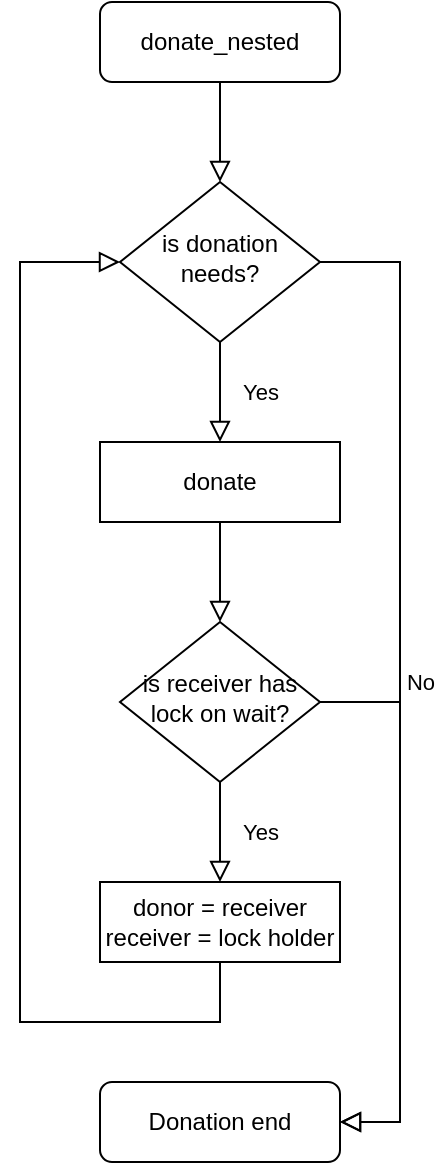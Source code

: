 <mxfile version="13.7.9" type="device"><diagram id="C5RBs43oDa-KdzZeNtuy" name="Page-1"><mxGraphModel dx="1422" dy="760" grid="1" gridSize="10" guides="1" tooltips="1" connect="1" arrows="1" fold="1" page="1" pageScale="1" pageWidth="827" pageHeight="1169" math="0" shadow="0"><root><mxCell id="WIyWlLk6GJQsqaUBKTNV-0"/><mxCell id="WIyWlLk6GJQsqaUBKTNV-1" parent="WIyWlLk6GJQsqaUBKTNV-0"/><mxCell id="WIyWlLk6GJQsqaUBKTNV-2" value="" style="rounded=0;html=1;jettySize=auto;orthogonalLoop=1;fontSize=11;endArrow=block;endFill=0;endSize=8;strokeWidth=1;shadow=0;labelBackgroundColor=none;edgeStyle=orthogonalEdgeStyle;" parent="WIyWlLk6GJQsqaUBKTNV-1" source="WIyWlLk6GJQsqaUBKTNV-3" target="WIyWlLk6GJQsqaUBKTNV-6" edge="1"><mxGeometry relative="1" as="geometry"/></mxCell><mxCell id="WIyWlLk6GJQsqaUBKTNV-3" value="donate_nested" style="rounded=1;whiteSpace=wrap;html=1;fontSize=12;glass=0;strokeWidth=1;shadow=0;" parent="WIyWlLk6GJQsqaUBKTNV-1" vertex="1"><mxGeometry x="160" y="80" width="120" height="40" as="geometry"/></mxCell><mxCell id="WIyWlLk6GJQsqaUBKTNV-4" value="Yes" style="rounded=0;html=1;jettySize=auto;orthogonalLoop=1;fontSize=11;endArrow=block;endFill=0;endSize=8;strokeWidth=1;shadow=0;labelBackgroundColor=none;edgeStyle=orthogonalEdgeStyle;entryX=0.5;entryY=0;entryDx=0;entryDy=0;" parent="WIyWlLk6GJQsqaUBKTNV-1" source="WIyWlLk6GJQsqaUBKTNV-6" target="LqWNFvX7aZvpIOoz5SqS-0" edge="1"><mxGeometry y="20" relative="1" as="geometry"><mxPoint as="offset"/><mxPoint x="220" y="290" as="targetPoint"/></mxGeometry></mxCell><mxCell id="WIyWlLk6GJQsqaUBKTNV-5" value="No" style="edgeStyle=orthogonalEdgeStyle;rounded=0;html=1;jettySize=auto;orthogonalLoop=1;fontSize=11;endArrow=block;endFill=0;endSize=8;strokeWidth=1;shadow=0;labelBackgroundColor=none;entryX=1;entryY=0.5;entryDx=0;entryDy=0;exitX=1;exitY=0.5;exitDx=0;exitDy=0;" parent="WIyWlLk6GJQsqaUBKTNV-1" source="WIyWlLk6GJQsqaUBKTNV-6" target="WIyWlLk6GJQsqaUBKTNV-11" edge="1"><mxGeometry y="10" relative="1" as="geometry"><mxPoint as="offset"/><mxPoint x="320" y="210" as="targetPoint"/><Array as="points"><mxPoint x="310" y="210"/><mxPoint x="310" y="640"/></Array></mxGeometry></mxCell><mxCell id="WIyWlLk6GJQsqaUBKTNV-6" value="is donation needs?" style="rhombus;whiteSpace=wrap;html=1;shadow=0;fontFamily=Helvetica;fontSize=12;align=center;strokeWidth=1;spacing=6;spacingTop=-4;" parent="WIyWlLk6GJQsqaUBKTNV-1" vertex="1"><mxGeometry x="170" y="170" width="100" height="80" as="geometry"/></mxCell><mxCell id="WIyWlLk6GJQsqaUBKTNV-11" value="Donation end" style="rounded=1;whiteSpace=wrap;html=1;fontSize=12;glass=0;strokeWidth=1;shadow=0;" parent="WIyWlLk6GJQsqaUBKTNV-1" vertex="1"><mxGeometry x="160" y="620" width="120" height="40" as="geometry"/></mxCell><mxCell id="LqWNFvX7aZvpIOoz5SqS-0" value="donate" style="rounded=0;whiteSpace=wrap;html=1;" vertex="1" parent="WIyWlLk6GJQsqaUBKTNV-1"><mxGeometry x="160" y="300" width="120" height="40" as="geometry"/></mxCell><mxCell id="LqWNFvX7aZvpIOoz5SqS-1" value="is receiver has lock on wait?" style="rhombus;whiteSpace=wrap;html=1;shadow=0;fontFamily=Helvetica;fontSize=12;align=center;strokeWidth=1;spacing=6;spacingTop=-4;" vertex="1" parent="WIyWlLk6GJQsqaUBKTNV-1"><mxGeometry x="170" y="390" width="100" height="80" as="geometry"/></mxCell><mxCell id="LqWNFvX7aZvpIOoz5SqS-3" value="" style="rounded=0;html=1;jettySize=auto;orthogonalLoop=1;fontSize=11;endArrow=block;endFill=0;endSize=8;strokeWidth=1;shadow=0;labelBackgroundColor=none;edgeStyle=orthogonalEdgeStyle;exitX=0.5;exitY=1;exitDx=0;exitDy=0;entryX=0.5;entryY=0;entryDx=0;entryDy=0;" edge="1" parent="WIyWlLk6GJQsqaUBKTNV-1" source="LqWNFvX7aZvpIOoz5SqS-0" target="LqWNFvX7aZvpIOoz5SqS-1"><mxGeometry relative="1" as="geometry"><mxPoint x="230" y="130" as="sourcePoint"/><mxPoint x="230" y="180" as="targetPoint"/></mxGeometry></mxCell><mxCell id="LqWNFvX7aZvpIOoz5SqS-4" value="Yes" style="rounded=0;html=1;jettySize=auto;orthogonalLoop=1;fontSize=11;endArrow=block;endFill=0;endSize=8;strokeWidth=1;shadow=0;labelBackgroundColor=none;edgeStyle=orthogonalEdgeStyle;entryX=0.5;entryY=0;entryDx=0;entryDy=0;exitX=0.5;exitY=1;exitDx=0;exitDy=0;" edge="1" parent="WIyWlLk6GJQsqaUBKTNV-1" target="LqWNFvX7aZvpIOoz5SqS-5" source="LqWNFvX7aZvpIOoz5SqS-1"><mxGeometry y="20" relative="1" as="geometry"><mxPoint as="offset"/><mxPoint x="220" y="470" as="sourcePoint"/><mxPoint x="220" y="510" as="targetPoint"/></mxGeometry></mxCell><mxCell id="LqWNFvX7aZvpIOoz5SqS-5" value="donor = receiver&lt;br&gt;receiver = lock holder" style="rounded=0;whiteSpace=wrap;html=1;" vertex="1" parent="WIyWlLk6GJQsqaUBKTNV-1"><mxGeometry x="160" y="520" width="120" height="40" as="geometry"/></mxCell><mxCell id="LqWNFvX7aZvpIOoz5SqS-6" value="" style="rounded=0;html=1;jettySize=auto;orthogonalLoop=1;fontSize=11;endArrow=block;endFill=0;endSize=8;strokeWidth=1;shadow=0;labelBackgroundColor=none;edgeStyle=orthogonalEdgeStyle;exitX=0.5;exitY=1;exitDx=0;exitDy=0;entryX=0;entryY=0.5;entryDx=0;entryDy=0;" edge="1" parent="WIyWlLk6GJQsqaUBKTNV-1" source="LqWNFvX7aZvpIOoz5SqS-5" target="WIyWlLk6GJQsqaUBKTNV-6"><mxGeometry relative="1" as="geometry"><mxPoint x="230" y="350" as="sourcePoint"/><mxPoint x="230" y="400" as="targetPoint"/><Array as="points"><mxPoint x="220" y="590"/><mxPoint x="120" y="590"/><mxPoint x="120" y="210"/></Array></mxGeometry></mxCell><mxCell id="LqWNFvX7aZvpIOoz5SqS-7" value="" style="edgeStyle=orthogonalEdgeStyle;rounded=0;html=1;jettySize=auto;orthogonalLoop=1;fontSize=11;endArrow=block;endFill=0;endSize=8;strokeWidth=1;shadow=0;labelBackgroundColor=none;entryX=1;entryY=0.5;entryDx=0;entryDy=0;exitX=1;exitY=0.5;exitDx=0;exitDy=0;" edge="1" parent="WIyWlLk6GJQsqaUBKTNV-1" source="LqWNFvX7aZvpIOoz5SqS-1" target="WIyWlLk6GJQsqaUBKTNV-11"><mxGeometry y="10" relative="1" as="geometry"><mxPoint as="offset"/><mxPoint x="280" y="220" as="sourcePoint"/><mxPoint x="290" y="650" as="targetPoint"/><Array as="points"><mxPoint x="310" y="430"/><mxPoint x="310" y="640"/></Array></mxGeometry></mxCell></root></mxGraphModel></diagram></mxfile>